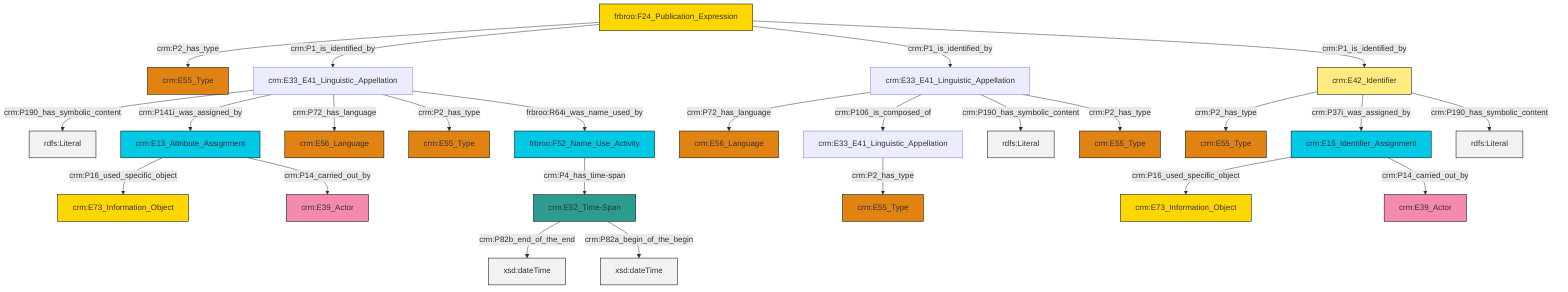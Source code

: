 graph TD
classDef Literal fill:#f2f2f2,stroke:#000000;
classDef CRM_Entity fill:#FFFFFF,stroke:#000000;
classDef Temporal_Entity fill:#00C9E6, stroke:#000000;
classDef Type fill:#E18312, stroke:#000000;
classDef Time-Span fill:#2C9C91, stroke:#000000;
classDef Appellation fill:#FFEB7F, stroke:#000000;
classDef Place fill:#008836, stroke:#000000;
classDef Persistent_Item fill:#B266B2, stroke:#000000;
classDef Conceptual_Object fill:#FFD700, stroke:#000000;
classDef Physical_Thing fill:#D2B48C, stroke:#000000;
classDef Actor fill:#f58aad, stroke:#000000;
classDef PC_Classes fill:#4ce600, stroke:#000000;
classDef Multi fill:#cccccc,stroke:#000000;

0["crm:E42_Identifier"]:::Appellation -->|crm:P2_has_type| 1["crm:E55_Type"]:::Type
0["crm:E42_Identifier"]:::Appellation -->|crm:P37i_was_assigned_by| 2["crm:E15_Identifier_Assignment"]:::Temporal_Entity
3["crm:E33_E41_Linguistic_Appellation"]:::Default -->|crm:P2_has_type| 4["crm:E55_Type"]:::Type
7["frbroo:F24_Publication_Expression"]:::Conceptual_Object -->|crm:P2_has_type| 8["crm:E55_Type"]:::Type
11["crm:E13_Attribute_Assignment"]:::Temporal_Entity -->|crm:P16_used_specific_object| 9["crm:E73_Information_Object"]:::Conceptual_Object
7["frbroo:F24_Publication_Expression"]:::Conceptual_Object -->|crm:P1_is_identified_by| 12["crm:E33_E41_Linguistic_Appellation"]:::Default
13["crm:E52_Time-Span"]:::Time-Span -->|crm:P82b_end_of_the_end| 14[xsd:dateTime]:::Literal
12["crm:E33_E41_Linguistic_Appellation"]:::Default -->|crm:P190_has_symbolic_content| 19[rdfs:Literal]:::Literal
12["crm:E33_E41_Linguistic_Appellation"]:::Default -->|crm:P141i_was_assigned_by| 11["crm:E13_Attribute_Assignment"]:::Temporal_Entity
12["crm:E33_E41_Linguistic_Appellation"]:::Default -->|crm:P72_has_language| 20["crm:E56_Language"]:::Type
11["crm:E13_Attribute_Assignment"]:::Temporal_Entity -->|crm:P14_carried_out_by| 23["crm:E39_Actor"]:::Actor
24["crm:E33_E41_Linguistic_Appellation"]:::Default -->|crm:P72_has_language| 25["crm:E56_Language"]:::Type
12["crm:E33_E41_Linguistic_Appellation"]:::Default -->|crm:P2_has_type| 28["crm:E55_Type"]:::Type
7["frbroo:F24_Publication_Expression"]:::Conceptual_Object -->|crm:P1_is_identified_by| 24["crm:E33_E41_Linguistic_Appellation"]:::Default
24["crm:E33_E41_Linguistic_Appellation"]:::Default -->|crm:P106_is_composed_of| 3["crm:E33_E41_Linguistic_Appellation"]:::Default
0["crm:E42_Identifier"]:::Appellation -->|crm:P190_has_symbolic_content| 37[rdfs:Literal]:::Literal
2["crm:E15_Identifier_Assignment"]:::Temporal_Entity -->|crm:P16_used_specific_object| 35["crm:E73_Information_Object"]:::Conceptual_Object
24["crm:E33_E41_Linguistic_Appellation"]:::Default -->|crm:P190_has_symbolic_content| 38[rdfs:Literal]:::Literal
24["crm:E33_E41_Linguistic_Appellation"]:::Default -->|crm:P2_has_type| 21["crm:E55_Type"]:::Type
7["frbroo:F24_Publication_Expression"]:::Conceptual_Object -->|crm:P1_is_identified_by| 0["crm:E42_Identifier"]:::Appellation
5["frbroo:F52_Name_Use_Activity"]:::Temporal_Entity -->|crm:P4_has_time-span| 13["crm:E52_Time-Span"]:::Time-Span
13["crm:E52_Time-Span"]:::Time-Span -->|crm:P82a_begin_of_the_begin| 44[xsd:dateTime]:::Literal
2["crm:E15_Identifier_Assignment"]:::Temporal_Entity -->|crm:P14_carried_out_by| 15["crm:E39_Actor"]:::Actor
12["crm:E33_E41_Linguistic_Appellation"]:::Default -->|frbroo:R64i_was_name_used_by| 5["frbroo:F52_Name_Use_Activity"]:::Temporal_Entity
